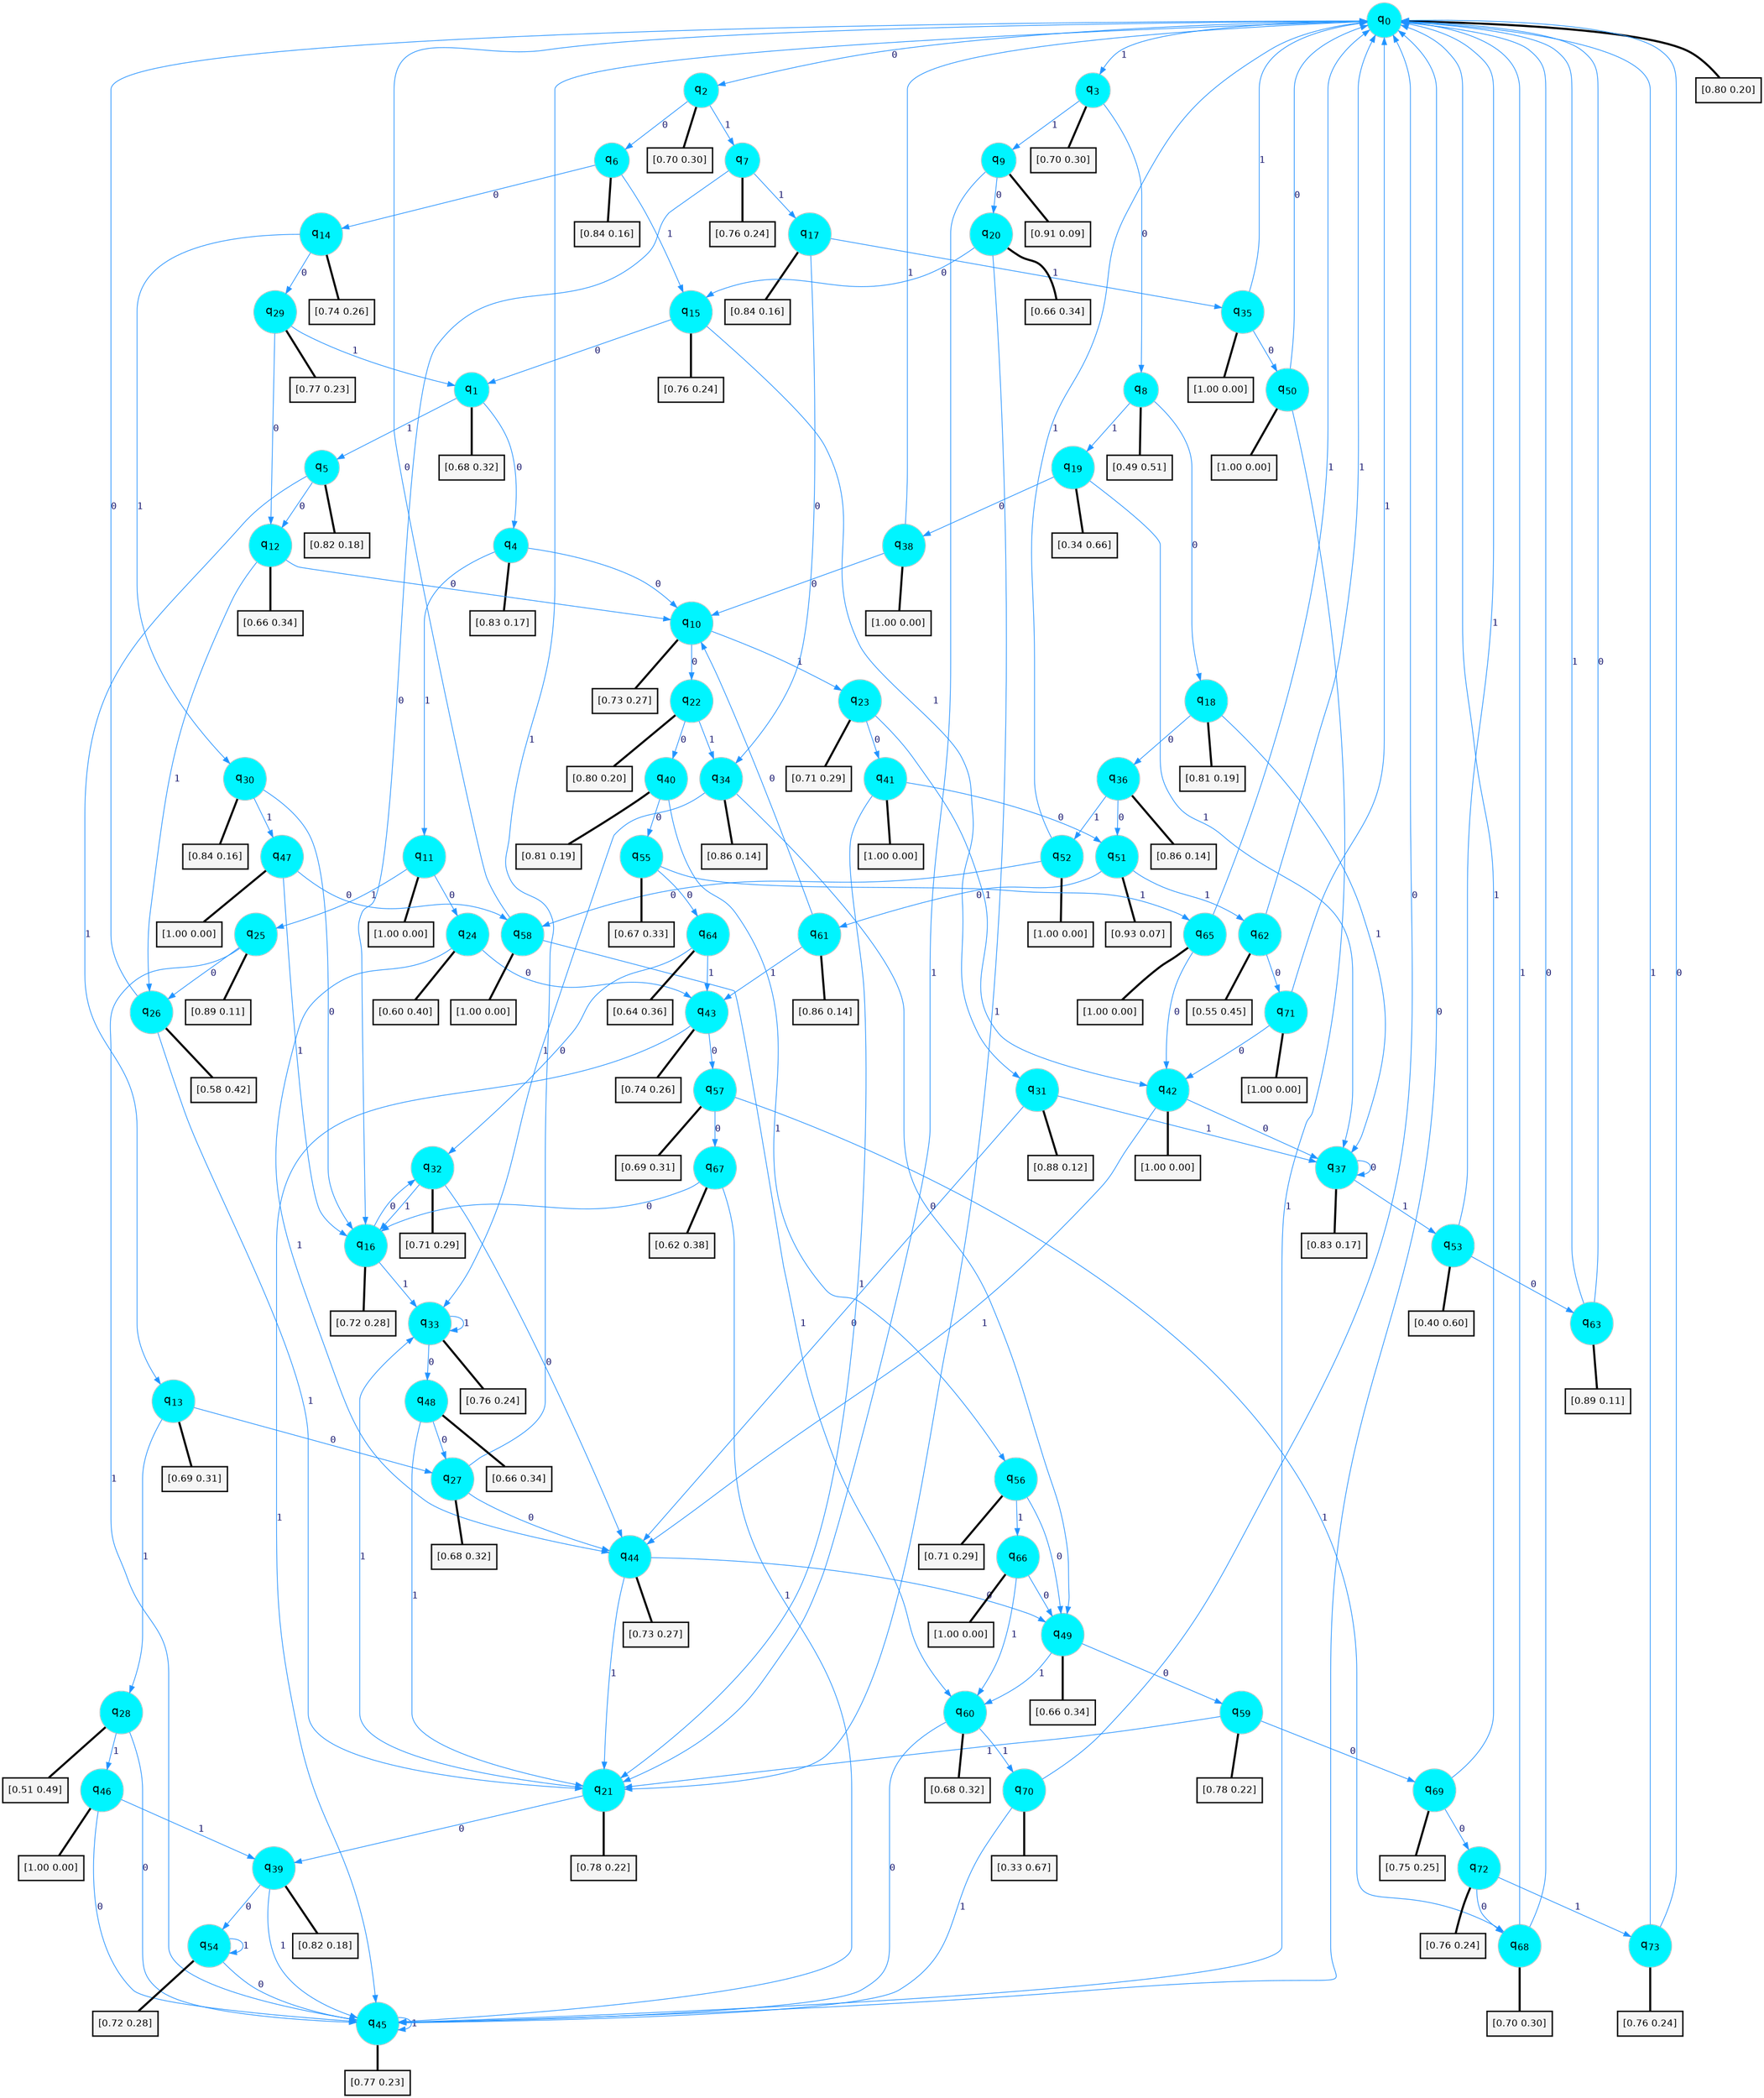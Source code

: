 digraph G {
graph [
bgcolor=transparent, dpi=300, rankdir=TD, size="40,25"];
node [
color=gray, fillcolor=turquoise1, fontcolor=black, fontname=Helvetica, fontsize=16, fontweight=bold, shape=circle, style=filled];
edge [
arrowsize=1, color=dodgerblue1, fontcolor=midnightblue, fontname=courier, fontweight=bold, penwidth=1, style=solid, weight=20];
0[label=<q<SUB>0</SUB>>];
1[label=<q<SUB>1</SUB>>];
2[label=<q<SUB>2</SUB>>];
3[label=<q<SUB>3</SUB>>];
4[label=<q<SUB>4</SUB>>];
5[label=<q<SUB>5</SUB>>];
6[label=<q<SUB>6</SUB>>];
7[label=<q<SUB>7</SUB>>];
8[label=<q<SUB>8</SUB>>];
9[label=<q<SUB>9</SUB>>];
10[label=<q<SUB>10</SUB>>];
11[label=<q<SUB>11</SUB>>];
12[label=<q<SUB>12</SUB>>];
13[label=<q<SUB>13</SUB>>];
14[label=<q<SUB>14</SUB>>];
15[label=<q<SUB>15</SUB>>];
16[label=<q<SUB>16</SUB>>];
17[label=<q<SUB>17</SUB>>];
18[label=<q<SUB>18</SUB>>];
19[label=<q<SUB>19</SUB>>];
20[label=<q<SUB>20</SUB>>];
21[label=<q<SUB>21</SUB>>];
22[label=<q<SUB>22</SUB>>];
23[label=<q<SUB>23</SUB>>];
24[label=<q<SUB>24</SUB>>];
25[label=<q<SUB>25</SUB>>];
26[label=<q<SUB>26</SUB>>];
27[label=<q<SUB>27</SUB>>];
28[label=<q<SUB>28</SUB>>];
29[label=<q<SUB>29</SUB>>];
30[label=<q<SUB>30</SUB>>];
31[label=<q<SUB>31</SUB>>];
32[label=<q<SUB>32</SUB>>];
33[label=<q<SUB>33</SUB>>];
34[label=<q<SUB>34</SUB>>];
35[label=<q<SUB>35</SUB>>];
36[label=<q<SUB>36</SUB>>];
37[label=<q<SUB>37</SUB>>];
38[label=<q<SUB>38</SUB>>];
39[label=<q<SUB>39</SUB>>];
40[label=<q<SUB>40</SUB>>];
41[label=<q<SUB>41</SUB>>];
42[label=<q<SUB>42</SUB>>];
43[label=<q<SUB>43</SUB>>];
44[label=<q<SUB>44</SUB>>];
45[label=<q<SUB>45</SUB>>];
46[label=<q<SUB>46</SUB>>];
47[label=<q<SUB>47</SUB>>];
48[label=<q<SUB>48</SUB>>];
49[label=<q<SUB>49</SUB>>];
50[label=<q<SUB>50</SUB>>];
51[label=<q<SUB>51</SUB>>];
52[label=<q<SUB>52</SUB>>];
53[label=<q<SUB>53</SUB>>];
54[label=<q<SUB>54</SUB>>];
55[label=<q<SUB>55</SUB>>];
56[label=<q<SUB>56</SUB>>];
57[label=<q<SUB>57</SUB>>];
58[label=<q<SUB>58</SUB>>];
59[label=<q<SUB>59</SUB>>];
60[label=<q<SUB>60</SUB>>];
61[label=<q<SUB>61</SUB>>];
62[label=<q<SUB>62</SUB>>];
63[label=<q<SUB>63</SUB>>];
64[label=<q<SUB>64</SUB>>];
65[label=<q<SUB>65</SUB>>];
66[label=<q<SUB>66</SUB>>];
67[label=<q<SUB>67</SUB>>];
68[label=<q<SUB>68</SUB>>];
69[label=<q<SUB>69</SUB>>];
70[label=<q<SUB>70</SUB>>];
71[label=<q<SUB>71</SUB>>];
72[label=<q<SUB>72</SUB>>];
73[label=<q<SUB>73</SUB>>];
74[label="[0.80 0.20]", shape=box,fontcolor=black, fontname=Helvetica, fontsize=14, penwidth=2, fillcolor=whitesmoke,color=black];
75[label="[0.68 0.32]", shape=box,fontcolor=black, fontname=Helvetica, fontsize=14, penwidth=2, fillcolor=whitesmoke,color=black];
76[label="[0.70 0.30]", shape=box,fontcolor=black, fontname=Helvetica, fontsize=14, penwidth=2, fillcolor=whitesmoke,color=black];
77[label="[0.70 0.30]", shape=box,fontcolor=black, fontname=Helvetica, fontsize=14, penwidth=2, fillcolor=whitesmoke,color=black];
78[label="[0.83 0.17]", shape=box,fontcolor=black, fontname=Helvetica, fontsize=14, penwidth=2, fillcolor=whitesmoke,color=black];
79[label="[0.82 0.18]", shape=box,fontcolor=black, fontname=Helvetica, fontsize=14, penwidth=2, fillcolor=whitesmoke,color=black];
80[label="[0.84 0.16]", shape=box,fontcolor=black, fontname=Helvetica, fontsize=14, penwidth=2, fillcolor=whitesmoke,color=black];
81[label="[0.76 0.24]", shape=box,fontcolor=black, fontname=Helvetica, fontsize=14, penwidth=2, fillcolor=whitesmoke,color=black];
82[label="[0.49 0.51]", shape=box,fontcolor=black, fontname=Helvetica, fontsize=14, penwidth=2, fillcolor=whitesmoke,color=black];
83[label="[0.91 0.09]", shape=box,fontcolor=black, fontname=Helvetica, fontsize=14, penwidth=2, fillcolor=whitesmoke,color=black];
84[label="[0.73 0.27]", shape=box,fontcolor=black, fontname=Helvetica, fontsize=14, penwidth=2, fillcolor=whitesmoke,color=black];
85[label="[1.00 0.00]", shape=box,fontcolor=black, fontname=Helvetica, fontsize=14, penwidth=2, fillcolor=whitesmoke,color=black];
86[label="[0.66 0.34]", shape=box,fontcolor=black, fontname=Helvetica, fontsize=14, penwidth=2, fillcolor=whitesmoke,color=black];
87[label="[0.69 0.31]", shape=box,fontcolor=black, fontname=Helvetica, fontsize=14, penwidth=2, fillcolor=whitesmoke,color=black];
88[label="[0.74 0.26]", shape=box,fontcolor=black, fontname=Helvetica, fontsize=14, penwidth=2, fillcolor=whitesmoke,color=black];
89[label="[0.76 0.24]", shape=box,fontcolor=black, fontname=Helvetica, fontsize=14, penwidth=2, fillcolor=whitesmoke,color=black];
90[label="[0.72 0.28]", shape=box,fontcolor=black, fontname=Helvetica, fontsize=14, penwidth=2, fillcolor=whitesmoke,color=black];
91[label="[0.84 0.16]", shape=box,fontcolor=black, fontname=Helvetica, fontsize=14, penwidth=2, fillcolor=whitesmoke,color=black];
92[label="[0.81 0.19]", shape=box,fontcolor=black, fontname=Helvetica, fontsize=14, penwidth=2, fillcolor=whitesmoke,color=black];
93[label="[0.34 0.66]", shape=box,fontcolor=black, fontname=Helvetica, fontsize=14, penwidth=2, fillcolor=whitesmoke,color=black];
94[label="[0.66 0.34]", shape=box,fontcolor=black, fontname=Helvetica, fontsize=14, penwidth=2, fillcolor=whitesmoke,color=black];
95[label="[0.78 0.22]", shape=box,fontcolor=black, fontname=Helvetica, fontsize=14, penwidth=2, fillcolor=whitesmoke,color=black];
96[label="[0.80 0.20]", shape=box,fontcolor=black, fontname=Helvetica, fontsize=14, penwidth=2, fillcolor=whitesmoke,color=black];
97[label="[0.71 0.29]", shape=box,fontcolor=black, fontname=Helvetica, fontsize=14, penwidth=2, fillcolor=whitesmoke,color=black];
98[label="[0.60 0.40]", shape=box,fontcolor=black, fontname=Helvetica, fontsize=14, penwidth=2, fillcolor=whitesmoke,color=black];
99[label="[0.89 0.11]", shape=box,fontcolor=black, fontname=Helvetica, fontsize=14, penwidth=2, fillcolor=whitesmoke,color=black];
100[label="[0.58 0.42]", shape=box,fontcolor=black, fontname=Helvetica, fontsize=14, penwidth=2, fillcolor=whitesmoke,color=black];
101[label="[0.68 0.32]", shape=box,fontcolor=black, fontname=Helvetica, fontsize=14, penwidth=2, fillcolor=whitesmoke,color=black];
102[label="[0.51 0.49]", shape=box,fontcolor=black, fontname=Helvetica, fontsize=14, penwidth=2, fillcolor=whitesmoke,color=black];
103[label="[0.77 0.23]", shape=box,fontcolor=black, fontname=Helvetica, fontsize=14, penwidth=2, fillcolor=whitesmoke,color=black];
104[label="[0.84 0.16]", shape=box,fontcolor=black, fontname=Helvetica, fontsize=14, penwidth=2, fillcolor=whitesmoke,color=black];
105[label="[0.88 0.12]", shape=box,fontcolor=black, fontname=Helvetica, fontsize=14, penwidth=2, fillcolor=whitesmoke,color=black];
106[label="[0.71 0.29]", shape=box,fontcolor=black, fontname=Helvetica, fontsize=14, penwidth=2, fillcolor=whitesmoke,color=black];
107[label="[0.76 0.24]", shape=box,fontcolor=black, fontname=Helvetica, fontsize=14, penwidth=2, fillcolor=whitesmoke,color=black];
108[label="[0.86 0.14]", shape=box,fontcolor=black, fontname=Helvetica, fontsize=14, penwidth=2, fillcolor=whitesmoke,color=black];
109[label="[1.00 0.00]", shape=box,fontcolor=black, fontname=Helvetica, fontsize=14, penwidth=2, fillcolor=whitesmoke,color=black];
110[label="[0.86 0.14]", shape=box,fontcolor=black, fontname=Helvetica, fontsize=14, penwidth=2, fillcolor=whitesmoke,color=black];
111[label="[0.83 0.17]", shape=box,fontcolor=black, fontname=Helvetica, fontsize=14, penwidth=2, fillcolor=whitesmoke,color=black];
112[label="[1.00 0.00]", shape=box,fontcolor=black, fontname=Helvetica, fontsize=14, penwidth=2, fillcolor=whitesmoke,color=black];
113[label="[0.82 0.18]", shape=box,fontcolor=black, fontname=Helvetica, fontsize=14, penwidth=2, fillcolor=whitesmoke,color=black];
114[label="[0.81 0.19]", shape=box,fontcolor=black, fontname=Helvetica, fontsize=14, penwidth=2, fillcolor=whitesmoke,color=black];
115[label="[1.00 0.00]", shape=box,fontcolor=black, fontname=Helvetica, fontsize=14, penwidth=2, fillcolor=whitesmoke,color=black];
116[label="[1.00 0.00]", shape=box,fontcolor=black, fontname=Helvetica, fontsize=14, penwidth=2, fillcolor=whitesmoke,color=black];
117[label="[0.74 0.26]", shape=box,fontcolor=black, fontname=Helvetica, fontsize=14, penwidth=2, fillcolor=whitesmoke,color=black];
118[label="[0.73 0.27]", shape=box,fontcolor=black, fontname=Helvetica, fontsize=14, penwidth=2, fillcolor=whitesmoke,color=black];
119[label="[0.77 0.23]", shape=box,fontcolor=black, fontname=Helvetica, fontsize=14, penwidth=2, fillcolor=whitesmoke,color=black];
120[label="[1.00 0.00]", shape=box,fontcolor=black, fontname=Helvetica, fontsize=14, penwidth=2, fillcolor=whitesmoke,color=black];
121[label="[1.00 0.00]", shape=box,fontcolor=black, fontname=Helvetica, fontsize=14, penwidth=2, fillcolor=whitesmoke,color=black];
122[label="[0.66 0.34]", shape=box,fontcolor=black, fontname=Helvetica, fontsize=14, penwidth=2, fillcolor=whitesmoke,color=black];
123[label="[0.66 0.34]", shape=box,fontcolor=black, fontname=Helvetica, fontsize=14, penwidth=2, fillcolor=whitesmoke,color=black];
124[label="[1.00 0.00]", shape=box,fontcolor=black, fontname=Helvetica, fontsize=14, penwidth=2, fillcolor=whitesmoke,color=black];
125[label="[0.93 0.07]", shape=box,fontcolor=black, fontname=Helvetica, fontsize=14, penwidth=2, fillcolor=whitesmoke,color=black];
126[label="[1.00 0.00]", shape=box,fontcolor=black, fontname=Helvetica, fontsize=14, penwidth=2, fillcolor=whitesmoke,color=black];
127[label="[0.40 0.60]", shape=box,fontcolor=black, fontname=Helvetica, fontsize=14, penwidth=2, fillcolor=whitesmoke,color=black];
128[label="[0.72 0.28]", shape=box,fontcolor=black, fontname=Helvetica, fontsize=14, penwidth=2, fillcolor=whitesmoke,color=black];
129[label="[0.67 0.33]", shape=box,fontcolor=black, fontname=Helvetica, fontsize=14, penwidth=2, fillcolor=whitesmoke,color=black];
130[label="[0.71 0.29]", shape=box,fontcolor=black, fontname=Helvetica, fontsize=14, penwidth=2, fillcolor=whitesmoke,color=black];
131[label="[0.69 0.31]", shape=box,fontcolor=black, fontname=Helvetica, fontsize=14, penwidth=2, fillcolor=whitesmoke,color=black];
132[label="[1.00 0.00]", shape=box,fontcolor=black, fontname=Helvetica, fontsize=14, penwidth=2, fillcolor=whitesmoke,color=black];
133[label="[0.78 0.22]", shape=box,fontcolor=black, fontname=Helvetica, fontsize=14, penwidth=2, fillcolor=whitesmoke,color=black];
134[label="[0.68 0.32]", shape=box,fontcolor=black, fontname=Helvetica, fontsize=14, penwidth=2, fillcolor=whitesmoke,color=black];
135[label="[0.86 0.14]", shape=box,fontcolor=black, fontname=Helvetica, fontsize=14, penwidth=2, fillcolor=whitesmoke,color=black];
136[label="[0.55 0.45]", shape=box,fontcolor=black, fontname=Helvetica, fontsize=14, penwidth=2, fillcolor=whitesmoke,color=black];
137[label="[0.89 0.11]", shape=box,fontcolor=black, fontname=Helvetica, fontsize=14, penwidth=2, fillcolor=whitesmoke,color=black];
138[label="[0.64 0.36]", shape=box,fontcolor=black, fontname=Helvetica, fontsize=14, penwidth=2, fillcolor=whitesmoke,color=black];
139[label="[1.00 0.00]", shape=box,fontcolor=black, fontname=Helvetica, fontsize=14, penwidth=2, fillcolor=whitesmoke,color=black];
140[label="[1.00 0.00]", shape=box,fontcolor=black, fontname=Helvetica, fontsize=14, penwidth=2, fillcolor=whitesmoke,color=black];
141[label="[0.62 0.38]", shape=box,fontcolor=black, fontname=Helvetica, fontsize=14, penwidth=2, fillcolor=whitesmoke,color=black];
142[label="[0.70 0.30]", shape=box,fontcolor=black, fontname=Helvetica, fontsize=14, penwidth=2, fillcolor=whitesmoke,color=black];
143[label="[0.75 0.25]", shape=box,fontcolor=black, fontname=Helvetica, fontsize=14, penwidth=2, fillcolor=whitesmoke,color=black];
144[label="[0.33 0.67]", shape=box,fontcolor=black, fontname=Helvetica, fontsize=14, penwidth=2, fillcolor=whitesmoke,color=black];
145[label="[1.00 0.00]", shape=box,fontcolor=black, fontname=Helvetica, fontsize=14, penwidth=2, fillcolor=whitesmoke,color=black];
146[label="[0.76 0.24]", shape=box,fontcolor=black, fontname=Helvetica, fontsize=14, penwidth=2, fillcolor=whitesmoke,color=black];
147[label="[0.76 0.24]", shape=box,fontcolor=black, fontname=Helvetica, fontsize=14, penwidth=2, fillcolor=whitesmoke,color=black];
0->2 [label=0];
0->3 [label=1];
0->74 [arrowhead=none, penwidth=3,color=black];
1->4 [label=0];
1->5 [label=1];
1->75 [arrowhead=none, penwidth=3,color=black];
2->6 [label=0];
2->7 [label=1];
2->76 [arrowhead=none, penwidth=3,color=black];
3->8 [label=0];
3->9 [label=1];
3->77 [arrowhead=none, penwidth=3,color=black];
4->10 [label=0];
4->11 [label=1];
4->78 [arrowhead=none, penwidth=3,color=black];
5->12 [label=0];
5->13 [label=1];
5->79 [arrowhead=none, penwidth=3,color=black];
6->14 [label=0];
6->15 [label=1];
6->80 [arrowhead=none, penwidth=3,color=black];
7->16 [label=0];
7->17 [label=1];
7->81 [arrowhead=none, penwidth=3,color=black];
8->18 [label=0];
8->19 [label=1];
8->82 [arrowhead=none, penwidth=3,color=black];
9->20 [label=0];
9->21 [label=1];
9->83 [arrowhead=none, penwidth=3,color=black];
10->22 [label=0];
10->23 [label=1];
10->84 [arrowhead=none, penwidth=3,color=black];
11->24 [label=0];
11->25 [label=1];
11->85 [arrowhead=none, penwidth=3,color=black];
12->10 [label=0];
12->26 [label=1];
12->86 [arrowhead=none, penwidth=3,color=black];
13->27 [label=0];
13->28 [label=1];
13->87 [arrowhead=none, penwidth=3,color=black];
14->29 [label=0];
14->30 [label=1];
14->88 [arrowhead=none, penwidth=3,color=black];
15->1 [label=0];
15->31 [label=1];
15->89 [arrowhead=none, penwidth=3,color=black];
16->32 [label=0];
16->33 [label=1];
16->90 [arrowhead=none, penwidth=3,color=black];
17->34 [label=0];
17->35 [label=1];
17->91 [arrowhead=none, penwidth=3,color=black];
18->36 [label=0];
18->37 [label=1];
18->92 [arrowhead=none, penwidth=3,color=black];
19->38 [label=0];
19->37 [label=1];
19->93 [arrowhead=none, penwidth=3,color=black];
20->15 [label=0];
20->21 [label=1];
20->94 [arrowhead=none, penwidth=3,color=black];
21->39 [label=0];
21->33 [label=1];
21->95 [arrowhead=none, penwidth=3,color=black];
22->40 [label=0];
22->34 [label=1];
22->96 [arrowhead=none, penwidth=3,color=black];
23->41 [label=0];
23->42 [label=1];
23->97 [arrowhead=none, penwidth=3,color=black];
24->43 [label=0];
24->44 [label=1];
24->98 [arrowhead=none, penwidth=3,color=black];
25->26 [label=0];
25->45 [label=1];
25->99 [arrowhead=none, penwidth=3,color=black];
26->0 [label=0];
26->21 [label=1];
26->100 [arrowhead=none, penwidth=3,color=black];
27->44 [label=0];
27->0 [label=1];
27->101 [arrowhead=none, penwidth=3,color=black];
28->45 [label=0];
28->46 [label=1];
28->102 [arrowhead=none, penwidth=3,color=black];
29->12 [label=0];
29->1 [label=1];
29->103 [arrowhead=none, penwidth=3,color=black];
30->16 [label=0];
30->47 [label=1];
30->104 [arrowhead=none, penwidth=3,color=black];
31->44 [label=0];
31->37 [label=1];
31->105 [arrowhead=none, penwidth=3,color=black];
32->44 [label=0];
32->16 [label=1];
32->106 [arrowhead=none, penwidth=3,color=black];
33->48 [label=0];
33->33 [label=1];
33->107 [arrowhead=none, penwidth=3,color=black];
34->49 [label=0];
34->33 [label=1];
34->108 [arrowhead=none, penwidth=3,color=black];
35->50 [label=0];
35->0 [label=1];
35->109 [arrowhead=none, penwidth=3,color=black];
36->51 [label=0];
36->52 [label=1];
36->110 [arrowhead=none, penwidth=3,color=black];
37->37 [label=0];
37->53 [label=1];
37->111 [arrowhead=none, penwidth=3,color=black];
38->10 [label=0];
38->0 [label=1];
38->112 [arrowhead=none, penwidth=3,color=black];
39->54 [label=0];
39->45 [label=1];
39->113 [arrowhead=none, penwidth=3,color=black];
40->55 [label=0];
40->56 [label=1];
40->114 [arrowhead=none, penwidth=3,color=black];
41->51 [label=0];
41->21 [label=1];
41->115 [arrowhead=none, penwidth=3,color=black];
42->37 [label=0];
42->44 [label=1];
42->116 [arrowhead=none, penwidth=3,color=black];
43->57 [label=0];
43->45 [label=1];
43->117 [arrowhead=none, penwidth=3,color=black];
44->49 [label=0];
44->21 [label=1];
44->118 [arrowhead=none, penwidth=3,color=black];
45->0 [label=0];
45->45 [label=1];
45->119 [arrowhead=none, penwidth=3,color=black];
46->45 [label=0];
46->39 [label=1];
46->120 [arrowhead=none, penwidth=3,color=black];
47->58 [label=0];
47->16 [label=1];
47->121 [arrowhead=none, penwidth=3,color=black];
48->27 [label=0];
48->21 [label=1];
48->122 [arrowhead=none, penwidth=3,color=black];
49->59 [label=0];
49->60 [label=1];
49->123 [arrowhead=none, penwidth=3,color=black];
50->0 [label=0];
50->45 [label=1];
50->124 [arrowhead=none, penwidth=3,color=black];
51->61 [label=0];
51->62 [label=1];
51->125 [arrowhead=none, penwidth=3,color=black];
52->58 [label=0];
52->0 [label=1];
52->126 [arrowhead=none, penwidth=3,color=black];
53->63 [label=0];
53->0 [label=1];
53->127 [arrowhead=none, penwidth=3,color=black];
54->45 [label=0];
54->54 [label=1];
54->128 [arrowhead=none, penwidth=3,color=black];
55->64 [label=0];
55->65 [label=1];
55->129 [arrowhead=none, penwidth=3,color=black];
56->49 [label=0];
56->66 [label=1];
56->130 [arrowhead=none, penwidth=3,color=black];
57->67 [label=0];
57->68 [label=1];
57->131 [arrowhead=none, penwidth=3,color=black];
58->0 [label=0];
58->60 [label=1];
58->132 [arrowhead=none, penwidth=3,color=black];
59->69 [label=0];
59->21 [label=1];
59->133 [arrowhead=none, penwidth=3,color=black];
60->45 [label=0];
60->70 [label=1];
60->134 [arrowhead=none, penwidth=3,color=black];
61->10 [label=0];
61->43 [label=1];
61->135 [arrowhead=none, penwidth=3,color=black];
62->71 [label=0];
62->0 [label=1];
62->136 [arrowhead=none, penwidth=3,color=black];
63->0 [label=0];
63->0 [label=1];
63->137 [arrowhead=none, penwidth=3,color=black];
64->32 [label=0];
64->43 [label=1];
64->138 [arrowhead=none, penwidth=3,color=black];
65->42 [label=0];
65->0 [label=1];
65->139 [arrowhead=none, penwidth=3,color=black];
66->49 [label=0];
66->60 [label=1];
66->140 [arrowhead=none, penwidth=3,color=black];
67->16 [label=0];
67->45 [label=1];
67->141 [arrowhead=none, penwidth=3,color=black];
68->0 [label=0];
68->0 [label=1];
68->142 [arrowhead=none, penwidth=3,color=black];
69->72 [label=0];
69->0 [label=1];
69->143 [arrowhead=none, penwidth=3,color=black];
70->0 [label=0];
70->45 [label=1];
70->144 [arrowhead=none, penwidth=3,color=black];
71->42 [label=0];
71->0 [label=1];
71->145 [arrowhead=none, penwidth=3,color=black];
72->68 [label=0];
72->73 [label=1];
72->146 [arrowhead=none, penwidth=3,color=black];
73->0 [label=0];
73->0 [label=1];
73->147 [arrowhead=none, penwidth=3,color=black];
}
